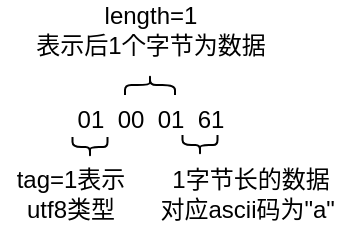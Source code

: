 <mxfile version="14.1.5" type="device"><diagram id="lH3pp1ZP8mUwxoDPCP99" name="第 1 页"><mxGraphModel dx="434" dy="386" grid="1" gridSize="10" guides="1" tooltips="1" connect="1" arrows="1" fold="1" page="1" pageScale="1" pageWidth="827" pageHeight="1169" math="0" shadow="0"><root><mxCell id="0"/><mxCell id="1" parent="0"/><mxCell id="9x1jXxjoJIm1Z6eE8ZIz-1" value="length=1&lt;br&gt;表示后1个字节为数据" style="text;html=1;align=center;verticalAlign=middle;resizable=0;points=[];autosize=1;" vertex="1" parent="1"><mxGeometry x="365" y="320" width="130" height="30" as="geometry"/></mxCell><mxCell id="9x1jXxjoJIm1Z6eE8ZIz-2" value="01&amp;nbsp; 00&amp;nbsp; 01&amp;nbsp; 61" style="text;html=1;align=center;verticalAlign=middle;resizable=0;points=[];autosize=1;" vertex="1" parent="1"><mxGeometry x="385" y="370" width="90" height="20" as="geometry"/></mxCell><mxCell id="9x1jXxjoJIm1Z6eE8ZIz-3" value="" style="shape=curlyBracket;whiteSpace=wrap;html=1;rounded=1;rotation=90;" vertex="1" parent="1"><mxGeometry x="425" y="350" width="10" height="25" as="geometry"/></mxCell><mxCell id="9x1jXxjoJIm1Z6eE8ZIz-4" value="" style="shape=curlyBracket;whiteSpace=wrap;html=1;rounded=1;rotation=-90;" vertex="1" parent="1"><mxGeometry x="395" y="384.75" width="10" height="17.5" as="geometry"/></mxCell><mxCell id="9x1jXxjoJIm1Z6eE8ZIz-5" value="" style="shape=curlyBracket;whiteSpace=wrap;html=1;rounded=1;rotation=-90;" vertex="1" parent="1"><mxGeometry x="450" y="383.75" width="10" height="17.5" as="geometry"/></mxCell><mxCell id="9x1jXxjoJIm1Z6eE8ZIz-6" value="tag=1表示&lt;br&gt;utf8类型" style="text;html=1;align=center;verticalAlign=middle;resizable=0;points=[];autosize=1;" vertex="1" parent="1"><mxGeometry x="355" y="402.25" width="70" height="30" as="geometry"/></mxCell><mxCell id="9x1jXxjoJIm1Z6eE8ZIz-7" value="1字节长的数据&lt;br&gt;对应ascii码为&quot;a&quot;&amp;nbsp;" style="text;html=1;align=center;verticalAlign=middle;resizable=0;points=[];autosize=1;" vertex="1" parent="1"><mxGeometry x="425" y="402.25" width="110" height="30" as="geometry"/></mxCell></root></mxGraphModel></diagram></mxfile>